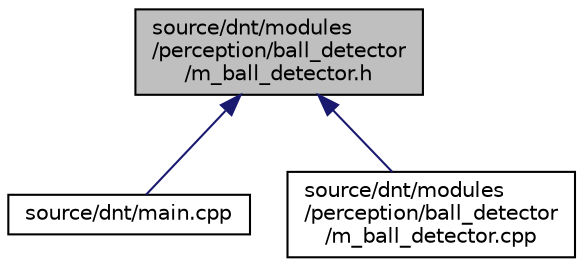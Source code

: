 digraph "source/dnt/modules/perception/ball_detector/m_ball_detector.h"
{
  edge [fontname="Helvetica",fontsize="10",labelfontname="Helvetica",labelfontsize="10"];
  node [fontname="Helvetica",fontsize="10",shape=record];
  Node45 [label="source/dnt/modules\l/perception/ball_detector\l/m_ball_detector.h",height=0.2,width=0.4,color="black", fillcolor="grey75", style="filled", fontcolor="black"];
  Node45 -> Node46 [dir="back",color="midnightblue",fontsize="10",style="solid",fontname="Helvetica"];
  Node46 [label="source/dnt/main.cpp",height=0.2,width=0.4,color="black", fillcolor="white", style="filled",URL="$dnt_2main_8cpp.html"];
  Node45 -> Node47 [dir="back",color="midnightblue",fontsize="10",style="solid",fontname="Helvetica"];
  Node47 [label="source/dnt/modules\l/perception/ball_detector\l/m_ball_detector.cpp",height=0.2,width=0.4,color="black", fillcolor="white", style="filled",URL="$m__ball__detector_8cpp.html"];
}
